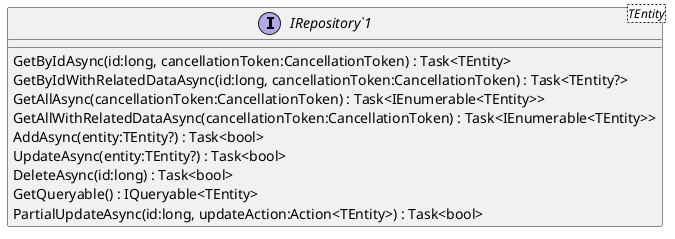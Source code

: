 @startuml
interface "IRepository`1"<TEntity> {
    GetByIdAsync(id:long, cancellationToken:CancellationToken) : Task<TEntity>
    GetByIdWithRelatedDataAsync(id:long, cancellationToken:CancellationToken) : Task<TEntity?>
    GetAllAsync(cancellationToken:CancellationToken) : Task<IEnumerable<TEntity>>
    GetAllWithRelatedDataAsync(cancellationToken:CancellationToken) : Task<IEnumerable<TEntity>>
    AddAsync(entity:TEntity?) : Task<bool>
    UpdateAsync(entity:TEntity?) : Task<bool>
    DeleteAsync(id:long) : Task<bool>
    GetQueryable() : IQueryable<TEntity>
    PartialUpdateAsync(id:long, updateAction:Action<TEntity>) : Task<bool>
}
@enduml
